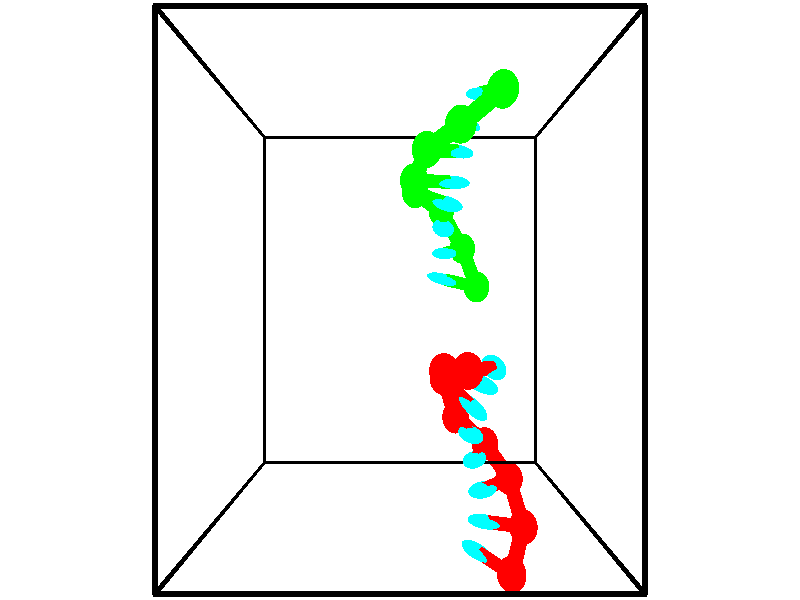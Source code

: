 // switches for output
#declare DRAW_BASES = 1; // possible values are 0, 1; only relevant for DNA ribbons
#declare DRAW_BASES_TYPE = 3; // possible values are 1, 2, 3; only relevant for DNA ribbons
#declare DRAW_FOG = 0; // set to 1 to enable fog

#include "colors.inc"

#include "transforms.inc"
background { rgb <1, 1, 1>}

#default {
   normal{
       ripples 0.25
       frequency 0.20
       turbulence 0.2
       lambda 5
   }
	finish {
		phong 0.1
		phong_size 40.
	}
}

// original window dimensions: 1024x640


// camera settings

camera {
	sky <-0, 1, 0>
	up <-0, 1, 0>
	right 1.6 * <1, 0, 0>
	location <2.5, 2.5, 11.1562>
	look_at <2.5, 2.5, 2.5>
	direction <0, 0, -8.6562>
	angle 67.0682
}


# declare cpy_camera_pos = <2.5, 2.5, 11.1562>;
# if (DRAW_FOG = 1)
fog {
	fog_type 2
	up vnormalize(cpy_camera_pos)
	color rgbt<1,1,1,0.3>
	distance 1e-5
	fog_alt 3e-3
	fog_offset 4
}
# end


// LIGHTS

# declare lum = 6;
global_settings {
	ambient_light rgb lum * <0.05, 0.05, 0.05>
	max_trace_level 15
}# declare cpy_direct_light_amount = 0.25;
light_source
{	1000 * <-1, -1, 1>,
	rgb lum * cpy_direct_light_amount
	parallel
}

light_source
{	1000 * <1, 1, -1>,
	rgb lum * cpy_direct_light_amount
	parallel
}

// strand 0

// nucleotide -1

// particle -1
sphere {
	<3.581862, 1.557479, 1.525297> 0.250000
	pigment { color rgbt <1,0,0,0> }
	no_shadow
}
cylinder {
	<3.864769, 1.557873, 1.242519>,  <4.034513, 1.558109, 1.072852>, 0.100000
	pigment { color rgbt <1,0,0,0> }
	no_shadow
}
cylinder {
	<3.864769, 1.557873, 1.242519>,  <3.581862, 1.557479, 1.525297>, 0.100000
	pigment { color rgbt <1,0,0,0> }
	no_shadow
}

// particle -1
sphere {
	<3.864769, 1.557873, 1.242519> 0.100000
	pigment { color rgbt <1,0,0,0> }
	no_shadow
}
sphere {
	0, 1
	scale<0.080000,0.200000,0.300000>
	matrix <-0.582549, -0.565724, -0.583603,
		-0.400511, 0.824594, -0.399544,
		0.707268, 0.000985, -0.706945,
		4.076949, 1.558168, 1.030436>
	pigment { color rgbt <0,1,1,0> }
	no_shadow
}
cylinder {
	<3.243482, 1.500420, 0.935209>,  <3.581862, 1.557479, 1.525297>, 0.130000
	pigment { color rgbt <1,0,0,0> }
	no_shadow
}

// nucleotide -1

// particle -1
sphere {
	<3.243482, 1.500420, 0.935209> 0.250000
	pigment { color rgbt <1,0,0,0> }
	no_shadow
}
cylinder {
	<3.620331, 1.386028, 0.865211>,  <3.846440, 1.317393, 0.823213>, 0.100000
	pigment { color rgbt <1,0,0,0> }
	no_shadow
}
cylinder {
	<3.620331, 1.386028, 0.865211>,  <3.243482, 1.500420, 0.935209>, 0.100000
	pigment { color rgbt <1,0,0,0> }
	no_shadow
}

// particle -1
sphere {
	<3.620331, 1.386028, 0.865211> 0.100000
	pigment { color rgbt <1,0,0,0> }
	no_shadow
}
sphere {
	0, 1
	scale<0.080000,0.200000,0.300000>
	matrix <-0.334809, -0.829923, -0.446240,
		-0.017617, 0.479002, -0.877637,
		0.942121, -0.285979, -0.174995,
		3.902967, 1.300234, 0.812713>
	pigment { color rgbt <0,1,1,0> }
	no_shadow
}
cylinder {
	<3.284047, 1.324980, 0.277191>,  <3.243482, 1.500420, 0.935209>, 0.130000
	pigment { color rgbt <1,0,0,0> }
	no_shadow
}

// nucleotide -1

// particle -1
sphere {
	<3.284047, 1.324980, 0.277191> 0.250000
	pigment { color rgbt <1,0,0,0> }
	no_shadow
}
cylinder {
	<3.566696, 1.104290, 0.454407>,  <3.736286, 0.971876, 0.560736>, 0.100000
	pigment { color rgbt <1,0,0,0> }
	no_shadow
}
cylinder {
	<3.566696, 1.104290, 0.454407>,  <3.284047, 1.324980, 0.277191>, 0.100000
	pigment { color rgbt <1,0,0,0> }
	no_shadow
}

// particle -1
sphere {
	<3.566696, 1.104290, 0.454407> 0.100000
	pigment { color rgbt <1,0,0,0> }
	no_shadow
}
sphere {
	0, 1
	scale<0.080000,0.200000,0.300000>
	matrix <-0.380541, -0.824180, -0.419423,
		0.596551, 0.127779, -0.792338,
		0.706623, -0.551724, 0.443040,
		3.778683, 0.938773, 0.587319>
	pigment { color rgbt <0,1,1,0> }
	no_shadow
}
cylinder {
	<3.545567, 0.659820, -0.205898>,  <3.284047, 1.324980, 0.277191>, 0.130000
	pigment { color rgbt <1,0,0,0> }
	no_shadow
}

// nucleotide -1

// particle -1
sphere {
	<3.545567, 0.659820, -0.205898> 0.250000
	pigment { color rgbt <1,0,0,0> }
	no_shadow
}
cylinder {
	<3.665348, 0.575359, 0.166283>,  <3.737217, 0.524683, 0.389591>, 0.100000
	pigment { color rgbt <1,0,0,0> }
	no_shadow
}
cylinder {
	<3.665348, 0.575359, 0.166283>,  <3.545567, 0.659820, -0.205898>, 0.100000
	pigment { color rgbt <1,0,0,0> }
	no_shadow
}

// particle -1
sphere {
	<3.665348, 0.575359, 0.166283> 0.100000
	pigment { color rgbt <1,0,0,0> }
	no_shadow
}
sphere {
	0, 1
	scale<0.080000,0.200000,0.300000>
	matrix <-0.012420, -0.975984, -0.217488,
		0.954030, 0.053572, -0.294884,
		0.299453, -0.211152, 0.930453,
		3.755184, 0.512014, 0.445419>
	pigment { color rgbt <0,1,1,0> }
	no_shadow
}
cylinder {
	<4.102805, 0.242246, -0.248571>,  <3.545567, 0.659820, -0.205898>, 0.130000
	pigment { color rgbt <1,0,0,0> }
	no_shadow
}

// nucleotide -1

// particle -1
sphere {
	<4.102805, 0.242246, -0.248571> 0.250000
	pigment { color rgbt <1,0,0,0> }
	no_shadow
}
cylinder {
	<3.947594, 0.177261, 0.114315>,  <3.854467, 0.138271, 0.332047>, 0.100000
	pigment { color rgbt <1,0,0,0> }
	no_shadow
}
cylinder {
	<3.947594, 0.177261, 0.114315>,  <4.102805, 0.242246, -0.248571>, 0.100000
	pigment { color rgbt <1,0,0,0> }
	no_shadow
}

// particle -1
sphere {
	<3.947594, 0.177261, 0.114315> 0.100000
	pigment { color rgbt <1,0,0,0> }
	no_shadow
}
sphere {
	0, 1
	scale<0.080000,0.200000,0.300000>
	matrix <0.060142, -0.986707, -0.150972,
		0.919683, -0.004020, 0.392642,
		-0.388029, -0.162461, 0.907215,
		3.831185, 0.128523, 0.386480>
	pigment { color rgbt <0,1,1,0> }
	no_shadow
}
cylinder {
	<4.530498, -0.264890, -0.083055>,  <4.102805, 0.242246, -0.248571>, 0.130000
	pigment { color rgbt <1,0,0,0> }
	no_shadow
}

// nucleotide -1

// particle -1
sphere {
	<4.530498, -0.264890, -0.083055> 0.250000
	pigment { color rgbt <1,0,0,0> }
	no_shadow
}
cylinder {
	<4.215473, -0.304241, 0.160278>,  <4.026458, -0.327852, 0.306278>, 0.100000
	pigment { color rgbt <1,0,0,0> }
	no_shadow
}
cylinder {
	<4.215473, -0.304241, 0.160278>,  <4.530498, -0.264890, -0.083055>, 0.100000
	pigment { color rgbt <1,0,0,0> }
	no_shadow
}

// particle -1
sphere {
	<4.215473, -0.304241, 0.160278> 0.100000
	pigment { color rgbt <1,0,0,0> }
	no_shadow
}
sphere {
	0, 1
	scale<0.080000,0.200000,0.300000>
	matrix <-0.029350, -0.980066, -0.196493,
		0.615537, -0.172605, 0.768974,
		-0.787561, -0.098379, 0.608333,
		3.979205, -0.333755, 0.342778>
	pigment { color rgbt <0,1,1,0> }
	no_shadow
}
cylinder {
	<4.699441, -0.870758, 0.386818>,  <4.530498, -0.264889, -0.083055>, 0.130000
	pigment { color rgbt <1,0,0,0> }
	no_shadow
}

// nucleotide -1

// particle -1
sphere {
	<4.699441, -0.870758, 0.386818> 0.250000
	pigment { color rgbt <1,0,0,0> }
	no_shadow
}
cylinder {
	<4.302311, -0.824245, 0.397957>,  <4.064033, -0.796338, 0.404640>, 0.100000
	pigment { color rgbt <1,0,0,0> }
	no_shadow
}
cylinder {
	<4.302311, -0.824245, 0.397957>,  <4.699441, -0.870758, 0.386818>, 0.100000
	pigment { color rgbt <1,0,0,0> }
	no_shadow
}

// particle -1
sphere {
	<4.302311, -0.824245, 0.397957> 0.100000
	pigment { color rgbt <1,0,0,0> }
	no_shadow
}
sphere {
	0, 1
	scale<0.080000,0.200000,0.300000>
	matrix <-0.118717, -0.986401, -0.113662,
		0.014251, -0.116153, 0.993129,
		-0.992826, 0.116282, 0.027846,
		4.004463, -0.789361, 0.406311>
	pigment { color rgbt <0,1,1,0> }
	no_shadow
}
cylinder {
	<4.419369, -1.432011, 0.775303>,  <4.699441, -0.870758, 0.386818>, 0.130000
	pigment { color rgbt <1,0,0,0> }
	no_shadow
}

// nucleotide -1

// particle -1
sphere {
	<4.419369, -1.432011, 0.775303> 0.250000
	pigment { color rgbt <1,0,0,0> }
	no_shadow
}
cylinder {
	<4.105591, -1.318466, 0.554733>,  <3.917324, -1.250339, 0.422392>, 0.100000
	pigment { color rgbt <1,0,0,0> }
	no_shadow
}
cylinder {
	<4.105591, -1.318466, 0.554733>,  <4.419369, -1.432011, 0.775303>, 0.100000
	pigment { color rgbt <1,0,0,0> }
	no_shadow
}

// particle -1
sphere {
	<4.105591, -1.318466, 0.554733> 0.100000
	pigment { color rgbt <1,0,0,0> }
	no_shadow
}
sphere {
	0, 1
	scale<0.080000,0.200000,0.300000>
	matrix <-0.227718, -0.958835, -0.169643,
		-0.576879, -0.007506, 0.816795,
		-0.784445, 0.283863, -0.551423,
		3.870257, -1.233307, 0.389306>
	pigment { color rgbt <0,1,1,0> }
	no_shadow
}
// strand 1

// nucleotide -1

// particle -1
sphere {
	<3.976741, 2.712209, -0.520073> 0.250000
	pigment { color rgbt <0,1,0,0> }
	no_shadow
}
cylinder {
	<3.594055, 2.781151, -0.426273>,  <3.364444, 2.822515, -0.369993>, 0.100000
	pigment { color rgbt <0,1,0,0> }
	no_shadow
}
cylinder {
	<3.594055, 2.781151, -0.426273>,  <3.976741, 2.712209, -0.520073>, 0.100000
	pigment { color rgbt <0,1,0,0> }
	no_shadow
}

// particle -1
sphere {
	<3.594055, 2.781151, -0.426273> 0.100000
	pigment { color rgbt <0,1,0,0> }
	no_shadow
}
sphere {
	0, 1
	scale<0.080000,0.200000,0.300000>
	matrix <0.230760, 0.940239, 0.250399,
		-0.177329, 0.293674, -0.939314,
		-0.956715, 0.172353, 0.234500,
		3.307041, 2.832857, -0.355923>
	pigment { color rgbt <0,1,1,0> }
	no_shadow
}
cylinder {
	<3.739268, 3.350291, -0.848444>,  <3.976741, 2.712209, -0.520073>, 0.130000
	pigment { color rgbt <0,1,0,0> }
	no_shadow
}

// nucleotide -1

// particle -1
sphere {
	<3.739268, 3.350291, -0.848444> 0.250000
	pigment { color rgbt <0,1,0,0> }
	no_shadow
}
cylinder {
	<3.511185, 3.285686, -0.526257>,  <3.374335, 3.246924, -0.332944>, 0.100000
	pigment { color rgbt <0,1,0,0> }
	no_shadow
}
cylinder {
	<3.511185, 3.285686, -0.526257>,  <3.739268, 3.350291, -0.848444>, 0.100000
	pigment { color rgbt <0,1,0,0> }
	no_shadow
}

// particle -1
sphere {
	<3.511185, 3.285686, -0.526257> 0.100000
	pigment { color rgbt <0,1,0,0> }
	no_shadow
}
sphere {
	0, 1
	scale<0.080000,0.200000,0.300000>
	matrix <0.077853, 0.965446, 0.248703,
		-0.817804, 0.204520, -0.537930,
		-0.570207, -0.161511, 0.805468,
		3.340122, 3.237233, -0.284616>
	pigment { color rgbt <0,1,1,0> }
	no_shadow
}
cylinder {
	<3.312470, 3.961521, -0.738899>,  <3.739268, 3.350291, -0.848444>, 0.130000
	pigment { color rgbt <0,1,0,0> }
	no_shadow
}

// nucleotide -1

// particle -1
sphere {
	<3.312470, 3.961521, -0.738899> 0.250000
	pigment { color rgbt <0,1,0,0> }
	no_shadow
}
cylinder {
	<3.308701, 3.766991, -0.389408>,  <3.306439, 3.650272, -0.179714>, 0.100000
	pigment { color rgbt <0,1,0,0> }
	no_shadow
}
cylinder {
	<3.308701, 3.766991, -0.389408>,  <3.312470, 3.961521, -0.738899>, 0.100000
	pigment { color rgbt <0,1,0,0> }
	no_shadow
}

// particle -1
sphere {
	<3.308701, 3.766991, -0.389408> 0.100000
	pigment { color rgbt <0,1,0,0> }
	no_shadow
}
sphere {
	0, 1
	scale<0.080000,0.200000,0.300000>
	matrix <0.072986, 0.871100, 0.485652,
		-0.997288, 0.068347, 0.027285,
		-0.009424, -0.486326, 0.873726,
		3.305873, 3.621093, -0.127290>
	pigment { color rgbt <0,1,1,0> }
	no_shadow
}
cylinder {
	<2.784478, 4.190375, -0.181921>,  <3.312470, 3.961521, -0.738899>, 0.130000
	pigment { color rgbt <0,1,0,0> }
	no_shadow
}

// nucleotide -1

// particle -1
sphere {
	<2.784478, 4.190375, -0.181921> 0.250000
	pigment { color rgbt <0,1,0,0> }
	no_shadow
}
cylinder {
	<3.114883, 4.060867, 0.002632>,  <3.313127, 3.983163, 0.113364>, 0.100000
	pigment { color rgbt <0,1,0,0> }
	no_shadow
}
cylinder {
	<3.114883, 4.060867, 0.002632>,  <2.784478, 4.190375, -0.181921>, 0.100000
	pigment { color rgbt <0,1,0,0> }
	no_shadow
}

// particle -1
sphere {
	<3.114883, 4.060867, 0.002632> 0.100000
	pigment { color rgbt <0,1,0,0> }
	no_shadow
}
sphere {
	0, 1
	scale<0.080000,0.200000,0.300000>
	matrix <0.035250, 0.846634, 0.531006,
		-0.562546, -0.422355, 0.710745,
		0.826014, -0.323770, 0.461383,
		3.362688, 3.963737, 0.141047>
	pigment { color rgbt <0,1,1,0> }
	no_shadow
}
cylinder {
	<2.748712, 4.266119, 0.454201>,  <2.784478, 4.190375, -0.181921>, 0.130000
	pigment { color rgbt <0,1,0,0> }
	no_shadow
}

// nucleotide -1

// particle -1
sphere {
	<2.748712, 4.266119, 0.454201> 0.250000
	pigment { color rgbt <0,1,0,0> }
	no_shadow
}
cylinder {
	<3.147003, 4.257294, 0.418339>,  <3.385978, 4.251998, 0.396821>, 0.100000
	pigment { color rgbt <0,1,0,0> }
	no_shadow
}
cylinder {
	<3.147003, 4.257294, 0.418339>,  <2.748712, 4.266119, 0.454201>, 0.100000
	pigment { color rgbt <0,1,0,0> }
	no_shadow
}

// particle -1
sphere {
	<3.147003, 4.257294, 0.418339> 0.100000
	pigment { color rgbt <0,1,0,0> }
	no_shadow
}
sphere {
	0, 1
	scale<0.080000,0.200000,0.300000>
	matrix <0.059910, 0.893253, 0.445544,
		0.070256, -0.449012, 0.890760,
		0.995729, -0.022064, -0.089656,
		3.445722, 4.250675, 0.391442>
	pigment { color rgbt <0,1,1,0> }
	no_shadow
}
cylinder {
	<2.945799, 4.585578, 1.119295>,  <2.748712, 4.266119, 0.454201>, 0.130000
	pigment { color rgbt <0,1,0,0> }
	no_shadow
}

// nucleotide -1

// particle -1
sphere {
	<2.945799, 4.585578, 1.119295> 0.250000
	pigment { color rgbt <0,1,0,0> }
	no_shadow
}
cylinder {
	<3.271004, 4.617893, 0.888649>,  <3.466127, 4.637282, 0.750261>, 0.100000
	pigment { color rgbt <0,1,0,0> }
	no_shadow
}
cylinder {
	<3.271004, 4.617893, 0.888649>,  <2.945799, 4.585578, 1.119295>, 0.100000
	pigment { color rgbt <0,1,0,0> }
	no_shadow
}

// particle -1
sphere {
	<3.271004, 4.617893, 0.888649> 0.100000
	pigment { color rgbt <0,1,0,0> }
	no_shadow
}
sphere {
	0, 1
	scale<0.080000,0.200000,0.300000>
	matrix <0.215478, 0.878267, 0.426868,
		0.540907, -0.471296, 0.696634,
		0.813012, 0.080787, -0.576615,
		3.514907, 4.642129, 0.715664>
	pigment { color rgbt <0,1,1,0> }
	no_shadow
}
cylinder {
	<3.461999, 4.819424, 1.597341>,  <2.945799, 4.585578, 1.119295>, 0.130000
	pigment { color rgbt <0,1,0,0> }
	no_shadow
}

// nucleotide -1

// particle -1
sphere {
	<3.461999, 4.819424, 1.597341> 0.250000
	pigment { color rgbt <0,1,0,0> }
	no_shadow
}
cylinder {
	<3.576767, 4.914505, 1.226143>,  <3.645628, 4.971554, 1.003424>, 0.100000
	pigment { color rgbt <0,1,0,0> }
	no_shadow
}
cylinder {
	<3.576767, 4.914505, 1.226143>,  <3.461999, 4.819424, 1.597341>, 0.100000
	pigment { color rgbt <0,1,0,0> }
	no_shadow
}

// particle -1
sphere {
	<3.576767, 4.914505, 1.226143> 0.100000
	pigment { color rgbt <0,1,0,0> }
	no_shadow
}
sphere {
	0, 1
	scale<0.080000,0.200000,0.300000>
	matrix <0.359614, 0.871149, 0.334329,
		0.887893, -0.429646, 0.164470,
		0.286921, 0.237703, -0.927994,
		3.662843, 4.985816, 0.947745>
	pigment { color rgbt <0,1,1,0> }
	no_shadow
}
cylinder {
	<4.121823, 5.267904, 1.653923>,  <3.461999, 4.819424, 1.597341>, 0.130000
	pigment { color rgbt <0,1,0,0> }
	no_shadow
}

// nucleotide -1

// particle -1
sphere {
	<4.121823, 5.267904, 1.653923> 0.250000
	pigment { color rgbt <0,1,0,0> }
	no_shadow
}
cylinder {
	<3.955467, 5.334511, 1.296307>,  <3.855654, 5.374475, 1.081737>, 0.100000
	pigment { color rgbt <0,1,0,0> }
	no_shadow
}
cylinder {
	<3.955467, 5.334511, 1.296307>,  <4.121823, 5.267904, 1.653923>, 0.100000
	pigment { color rgbt <0,1,0,0> }
	no_shadow
}

// particle -1
sphere {
	<3.955467, 5.334511, 1.296307> 0.100000
	pigment { color rgbt <0,1,0,0> }
	no_shadow
}
sphere {
	0, 1
	scale<0.080000,0.200000,0.300000>
	matrix <0.056549, 0.985927, 0.157324,
		0.907655, 0.014873, -0.419453,
		-0.415889, 0.166516, -0.894041,
		3.830700, 5.384466, 1.028094>
	pigment { color rgbt <0,1,1,0> }
	no_shadow
}
// box output
cylinder {
	<0.000000, 0.000000, 0.000000>,  <5.000000, 0.000000, 0.000000>, 0.025000
	pigment { color rgbt <0,0,0,0> }
	no_shadow
}
cylinder {
	<0.000000, 0.000000, 0.000000>,  <0.000000, 5.000000, 0.000000>, 0.025000
	pigment { color rgbt <0,0,0,0> }
	no_shadow
}
cylinder {
	<0.000000, 0.000000, 0.000000>,  <0.000000, 0.000000, 5.000000>, 0.025000
	pigment { color rgbt <0,0,0,0> }
	no_shadow
}
cylinder {
	<5.000000, 5.000000, 5.000000>,  <0.000000, 5.000000, 5.000000>, 0.025000
	pigment { color rgbt <0,0,0,0> }
	no_shadow
}
cylinder {
	<5.000000, 5.000000, 5.000000>,  <5.000000, 0.000000, 5.000000>, 0.025000
	pigment { color rgbt <0,0,0,0> }
	no_shadow
}
cylinder {
	<5.000000, 5.000000, 5.000000>,  <5.000000, 5.000000, 0.000000>, 0.025000
	pigment { color rgbt <0,0,0,0> }
	no_shadow
}
cylinder {
	<0.000000, 0.000000, 5.000000>,  <0.000000, 5.000000, 5.000000>, 0.025000
	pigment { color rgbt <0,0,0,0> }
	no_shadow
}
cylinder {
	<0.000000, 0.000000, 5.000000>,  <5.000000, 0.000000, 5.000000>, 0.025000
	pigment { color rgbt <0,0,0,0> }
	no_shadow
}
cylinder {
	<5.000000, 5.000000, 0.000000>,  <0.000000, 5.000000, 0.000000>, 0.025000
	pigment { color rgbt <0,0,0,0> }
	no_shadow
}
cylinder {
	<5.000000, 5.000000, 0.000000>,  <5.000000, 0.000000, 0.000000>, 0.025000
	pigment { color rgbt <0,0,0,0> }
	no_shadow
}
cylinder {
	<5.000000, 0.000000, 5.000000>,  <5.000000, 0.000000, 0.000000>, 0.025000
	pigment { color rgbt <0,0,0,0> }
	no_shadow
}
cylinder {
	<0.000000, 5.000000, 0.000000>,  <0.000000, 5.000000, 5.000000>, 0.025000
	pigment { color rgbt <0,0,0,0> }
	no_shadow
}
// end of box output
